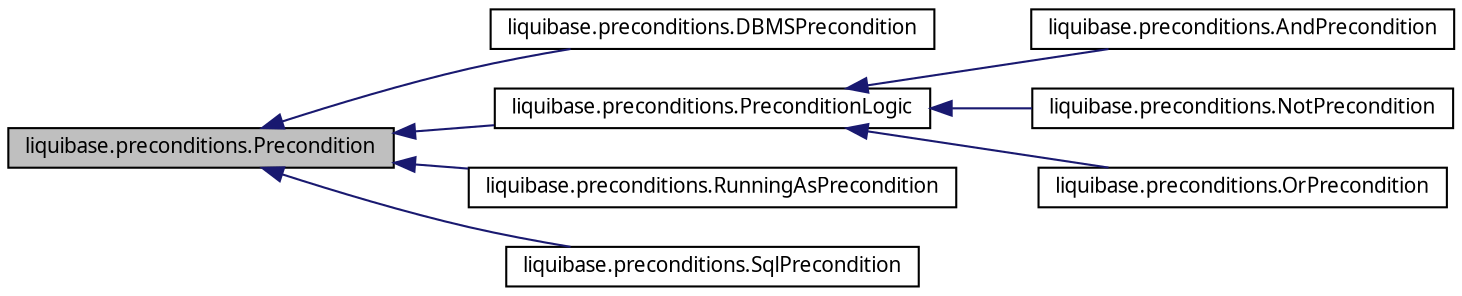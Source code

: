 digraph G
{
  edge [fontname="FreeSans.ttf",fontsize=10,labelfontname="FreeSans.ttf",labelfontsize=10];
  node [fontname="FreeSans.ttf",fontsize=10,shape=record];
  rankdir=LR;
  Node1 [label="liquibase.preconditions.Precondition",height=0.2,width=0.4,color="black", fillcolor="grey75", style="filled" fontcolor="black"];
  Node1 -> Node2 [dir=back,color="midnightblue",fontsize=10,style="solid",fontname="FreeSans.ttf"];
  Node2 [label="liquibase.preconditions.DBMSPrecondition",height=0.2,width=0.4,color="black", fillcolor="white", style="filled",URL="$classliquibase_1_1preconditions_1_1_d_b_m_s_precondition.html",tooltip="Precondition for specifying the type of database (oracle, mysql, etc."];
  Node1 -> Node3 [dir=back,color="midnightblue",fontsize=10,style="solid",fontname="FreeSans.ttf"];
  Node3 [label="liquibase.preconditions.PreconditionLogic",height=0.2,width=0.4,color="black", fillcolor="white", style="filled",URL="$classliquibase_1_1preconditions_1_1_precondition_logic.html",tooltip="Marker interface for precondition logic tags (and,or, not)."];
  Node3 -> Node4 [dir=back,color="midnightblue",fontsize=10,style="solid",fontname="FreeSans.ttf"];
  Node4 [label="liquibase.preconditions.AndPrecondition",height=0.2,width=0.4,color="black", fillcolor="white", style="filled",URL="$classliquibase_1_1preconditions_1_1_and_precondition.html",tooltip="Container class for all preconditions on a change log."];
  Node3 -> Node5 [dir=back,color="midnightblue",fontsize=10,style="solid",fontname="FreeSans.ttf"];
  Node5 [label="liquibase.preconditions.NotPrecondition",height=0.2,width=0.4,color="black", fillcolor="white", style="filled",URL="$classliquibase_1_1preconditions_1_1_not_precondition.html",tooltip="Class for controling &quot;not&quot; logic in preconditions."];
  Node3 -> Node6 [dir=back,color="midnightblue",fontsize=10,style="solid",fontname="FreeSans.ttf"];
  Node6 [label="liquibase.preconditions.OrPrecondition",height=0.2,width=0.4,color="black", fillcolor="white", style="filled",URL="$classliquibase_1_1preconditions_1_1_or_precondition.html",tooltip="Class for controling &quot;or&quot; logic in preconditions."];
  Node1 -> Node7 [dir=back,color="midnightblue",fontsize=10,style="solid",fontname="FreeSans.ttf"];
  Node7 [label="liquibase.preconditions.RunningAsPrecondition",height=0.2,width=0.4,color="black", fillcolor="white", style="filled",URL="$classliquibase_1_1preconditions_1_1_running_as_precondition.html",tooltip="Precondition that checks the name of the user executing the change log."];
  Node1 -> Node8 [dir=back,color="midnightblue",fontsize=10,style="solid",fontname="FreeSans.ttf"];
  Node8 [label="liquibase.preconditions.SqlPrecondition",height=0.2,width=0.4,color="black", fillcolor="white", style="filled",URL="$classliquibase_1_1preconditions_1_1_sql_precondition.html"];
}
